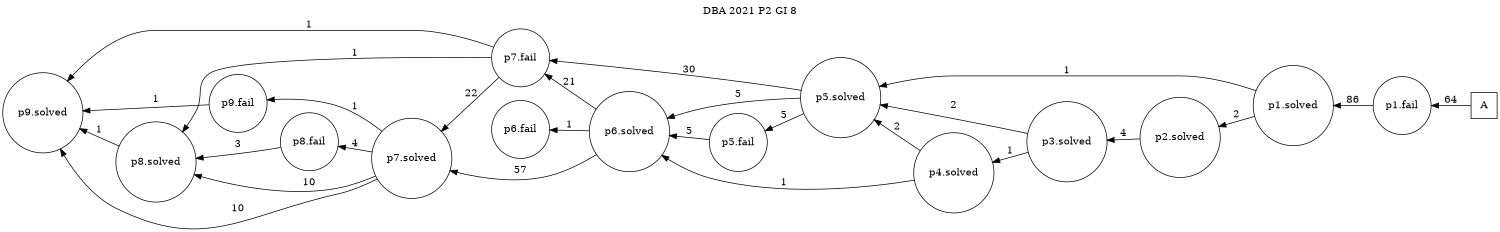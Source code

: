 digraph DBA_2021_P2_GI_8 {
labelloc="tl"
label= " DBA 2021 P2 GI 8 "
rankdir="RL";
graph [ size=" 10 , 10 !"]

"A" [shape="square" label="A"]
"p1.fail" [shape="circle" label="p1.fail"]
"p1.solved" [shape="circle" label="p1.solved"]
"p2.solved" [shape="circle" label="p2.solved"]
"p3.solved" [shape="circle" label="p3.solved"]
"p5.solved" [shape="circle" label="p5.solved"]
"p5.fail" [shape="circle" label="p5.fail"]
"p6.solved" [shape="circle" label="p6.solved"]
"p6.fail" [shape="circle" label="p6.fail"]
"p7.solved" [shape="circle" label="p7.solved"]
"p7.fail" [shape="circle" label="p7.fail"]
"p8.solved" [shape="circle" label="p8.solved"]
"p8.fail" [shape="circle" label="p8.fail"]
"p9.solved" [shape="circle" label="p9.solved"]
"p4.solved" [shape="circle" label="p4.solved"]
"p9.fail" [shape="circle" label="p9.fail"]
"A" -> "p1.fail" [ label=64]
"p1.fail" -> "p1.solved" [ label=86]
"p1.solved" -> "p2.solved" [ label=2]
"p1.solved" -> "p5.solved" [ label=1]
"p2.solved" -> "p3.solved" [ label=4]
"p3.solved" -> "p5.solved" [ label=2]
"p3.solved" -> "p4.solved" [ label=1]
"p5.solved" -> "p5.fail" [ label=5]
"p5.solved" -> "p6.solved" [ label=5]
"p5.solved" -> "p7.fail" [ label=30]
"p5.fail" -> "p6.solved" [ label=5]
"p6.solved" -> "p6.fail" [ label=1]
"p6.solved" -> "p7.solved" [ label=57]
"p6.solved" -> "p7.fail" [ label=21]
"p7.solved" -> "p8.solved" [ label=10]
"p7.solved" -> "p8.fail" [ label=4]
"p7.solved" -> "p9.solved" [ label=10]
"p7.solved" -> "p9.fail" [ label=1]
"p7.fail" -> "p7.solved" [ label=22]
"p7.fail" -> "p8.solved" [ label=1]
"p7.fail" -> "p9.solved" [ label=1]
"p8.solved" -> "p9.solved" [ label=1]
"p8.fail" -> "p8.solved" [ label=3]
"p4.solved" -> "p5.solved" [ label=2]
"p4.solved" -> "p6.solved" [ label=1]
"p9.fail" -> "p9.solved" [ label=1]
}
